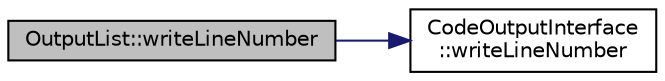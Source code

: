 digraph "OutputList::writeLineNumber"
{
 // LATEX_PDF_SIZE
  edge [fontname="Helvetica",fontsize="10",labelfontname="Helvetica",labelfontsize="10"];
  node [fontname="Helvetica",fontsize="10",shape=record];
  rankdir="LR";
  Node1 [label="OutputList::writeLineNumber",height=0.2,width=0.4,color="black", fillcolor="grey75", style="filled", fontcolor="black",tooltip=" "];
  Node1 -> Node2 [color="midnightblue",fontsize="10",style="solid",fontname="Helvetica"];
  Node2 [label="CodeOutputInterface\l::writeLineNumber",height=0.2,width=0.4,color="black", fillcolor="white", style="filled",URL="$classCodeOutputInterface.html#a483573b9884f249316728fc85ee413b0",tooltip=" "];
}
